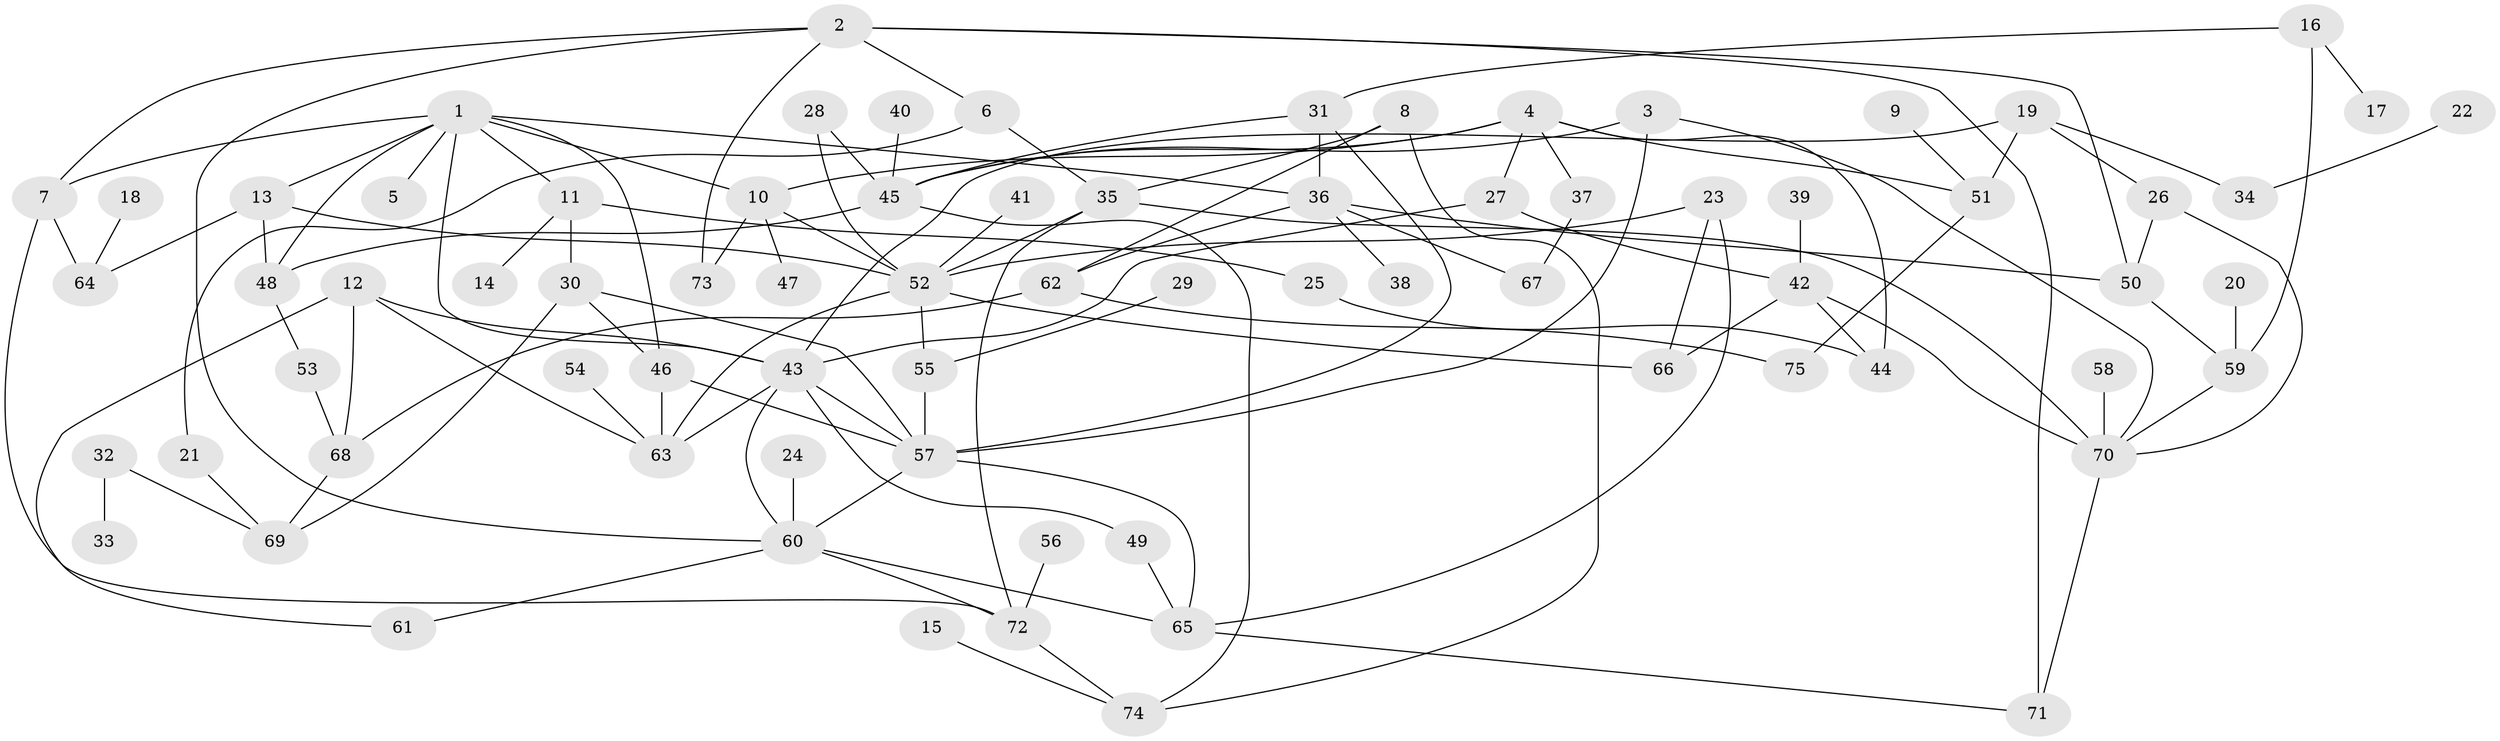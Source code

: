 // original degree distribution, {4: 0.174496644295302, 7: 0.026845637583892617, 8: 0.006711409395973154, 3: 0.21476510067114093, 6: 0.020134228187919462, 5: 0.03355704697986577, 1: 0.2348993288590604, 2: 0.28859060402684567}
// Generated by graph-tools (version 1.1) at 2025/49/03/09/25 03:49:19]
// undirected, 75 vertices, 123 edges
graph export_dot {
graph [start="1"]
  node [color=gray90,style=filled];
  1;
  2;
  3;
  4;
  5;
  6;
  7;
  8;
  9;
  10;
  11;
  12;
  13;
  14;
  15;
  16;
  17;
  18;
  19;
  20;
  21;
  22;
  23;
  24;
  25;
  26;
  27;
  28;
  29;
  30;
  31;
  32;
  33;
  34;
  35;
  36;
  37;
  38;
  39;
  40;
  41;
  42;
  43;
  44;
  45;
  46;
  47;
  48;
  49;
  50;
  51;
  52;
  53;
  54;
  55;
  56;
  57;
  58;
  59;
  60;
  61;
  62;
  63;
  64;
  65;
  66;
  67;
  68;
  69;
  70;
  71;
  72;
  73;
  74;
  75;
  1 -- 5 [weight=1.0];
  1 -- 7 [weight=1.0];
  1 -- 10 [weight=1.0];
  1 -- 11 [weight=1.0];
  1 -- 13 [weight=1.0];
  1 -- 36 [weight=1.0];
  1 -- 43 [weight=1.0];
  1 -- 46 [weight=1.0];
  1 -- 48 [weight=1.0];
  2 -- 6 [weight=1.0];
  2 -- 7 [weight=1.0];
  2 -- 50 [weight=1.0];
  2 -- 60 [weight=1.0];
  2 -- 71 [weight=1.0];
  2 -- 73 [weight=1.0];
  3 -- 45 [weight=1.0];
  3 -- 57 [weight=1.0];
  3 -- 70 [weight=1.0];
  4 -- 10 [weight=1.0];
  4 -- 27 [weight=1.0];
  4 -- 37 [weight=1.0];
  4 -- 44 [weight=1.0];
  4 -- 45 [weight=1.0];
  4 -- 51 [weight=1.0];
  6 -- 21 [weight=1.0];
  6 -- 35 [weight=1.0];
  7 -- 64 [weight=1.0];
  7 -- 72 [weight=1.0];
  8 -- 35 [weight=1.0];
  8 -- 62 [weight=1.0];
  8 -- 74 [weight=1.0];
  9 -- 51 [weight=1.0];
  10 -- 47 [weight=1.0];
  10 -- 52 [weight=1.0];
  10 -- 73 [weight=1.0];
  11 -- 14 [weight=1.0];
  11 -- 25 [weight=1.0];
  11 -- 30 [weight=1.0];
  12 -- 43 [weight=1.0];
  12 -- 61 [weight=1.0];
  12 -- 63 [weight=1.0];
  12 -- 68 [weight=1.0];
  13 -- 48 [weight=1.0];
  13 -- 52 [weight=1.0];
  13 -- 64 [weight=1.0];
  15 -- 74 [weight=1.0];
  16 -- 17 [weight=1.0];
  16 -- 31 [weight=1.0];
  16 -- 59 [weight=1.0];
  18 -- 64 [weight=1.0];
  19 -- 26 [weight=1.0];
  19 -- 34 [weight=1.0];
  19 -- 43 [weight=1.0];
  19 -- 51 [weight=1.0];
  20 -- 59 [weight=1.0];
  21 -- 69 [weight=1.0];
  22 -- 34 [weight=1.0];
  23 -- 52 [weight=1.0];
  23 -- 65 [weight=1.0];
  23 -- 66 [weight=1.0];
  24 -- 60 [weight=1.0];
  25 -- 44 [weight=1.0];
  26 -- 50 [weight=1.0];
  26 -- 70 [weight=1.0];
  27 -- 42 [weight=1.0];
  27 -- 43 [weight=1.0];
  28 -- 45 [weight=1.0];
  28 -- 52 [weight=1.0];
  29 -- 55 [weight=1.0];
  30 -- 46 [weight=1.0];
  30 -- 57 [weight=1.0];
  30 -- 69 [weight=1.0];
  31 -- 36 [weight=1.0];
  31 -- 45 [weight=1.0];
  31 -- 57 [weight=1.0];
  32 -- 33 [weight=1.0];
  32 -- 69 [weight=1.0];
  35 -- 52 [weight=1.0];
  35 -- 70 [weight=1.0];
  35 -- 72 [weight=1.0];
  36 -- 38 [weight=1.0];
  36 -- 50 [weight=1.0];
  36 -- 62 [weight=1.0];
  36 -- 67 [weight=1.0];
  37 -- 67 [weight=1.0];
  39 -- 42 [weight=1.0];
  40 -- 45 [weight=1.0];
  41 -- 52 [weight=1.0];
  42 -- 44 [weight=1.0];
  42 -- 66 [weight=1.0];
  42 -- 70 [weight=1.0];
  43 -- 49 [weight=1.0];
  43 -- 57 [weight=1.0];
  43 -- 60 [weight=1.0];
  43 -- 63 [weight=1.0];
  45 -- 48 [weight=2.0];
  45 -- 74 [weight=1.0];
  46 -- 57 [weight=1.0];
  46 -- 63 [weight=1.0];
  48 -- 53 [weight=1.0];
  49 -- 65 [weight=1.0];
  50 -- 59 [weight=1.0];
  51 -- 75 [weight=1.0];
  52 -- 55 [weight=1.0];
  52 -- 63 [weight=1.0];
  52 -- 66 [weight=1.0];
  53 -- 68 [weight=1.0];
  54 -- 63 [weight=1.0];
  55 -- 57 [weight=1.0];
  56 -- 72 [weight=1.0];
  57 -- 60 [weight=1.0];
  57 -- 65 [weight=1.0];
  58 -- 70 [weight=1.0];
  59 -- 70 [weight=1.0];
  60 -- 61 [weight=1.0];
  60 -- 65 [weight=1.0];
  60 -- 72 [weight=1.0];
  62 -- 68 [weight=1.0];
  62 -- 75 [weight=1.0];
  65 -- 71 [weight=1.0];
  68 -- 69 [weight=1.0];
  70 -- 71 [weight=1.0];
  72 -- 74 [weight=1.0];
}
